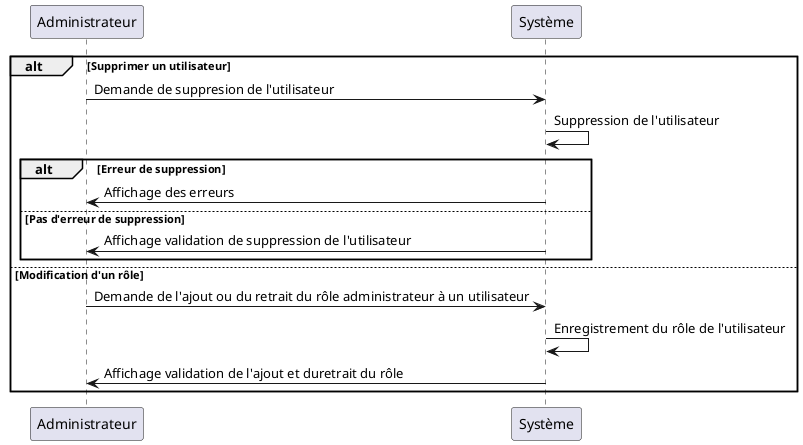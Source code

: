 @startuml
alt Supprimer un utilisateur
    Administrateur -> Système : Demande de suppresion de l'utilisateur
    Système -> Système : Suppression de l'utilisateur
    alt Erreur de suppression
       Système -> Administrateur : Affichage des erreurs
    else Pas d'erreur de suppression
       Système -> Administrateur : Affichage validation de suppression de l'utilisateur
    end 
else Modification d'un rôle
    Administrateur -> Système : Demande de l'ajout ou du retrait du rôle administrateur à un utilisateur
    Système -> Système : Enregistrement du rôle de l'utilisateur
    Système -> Administrateur : Affichage validation de l'ajout et duretrait du rôle
end
@enduml